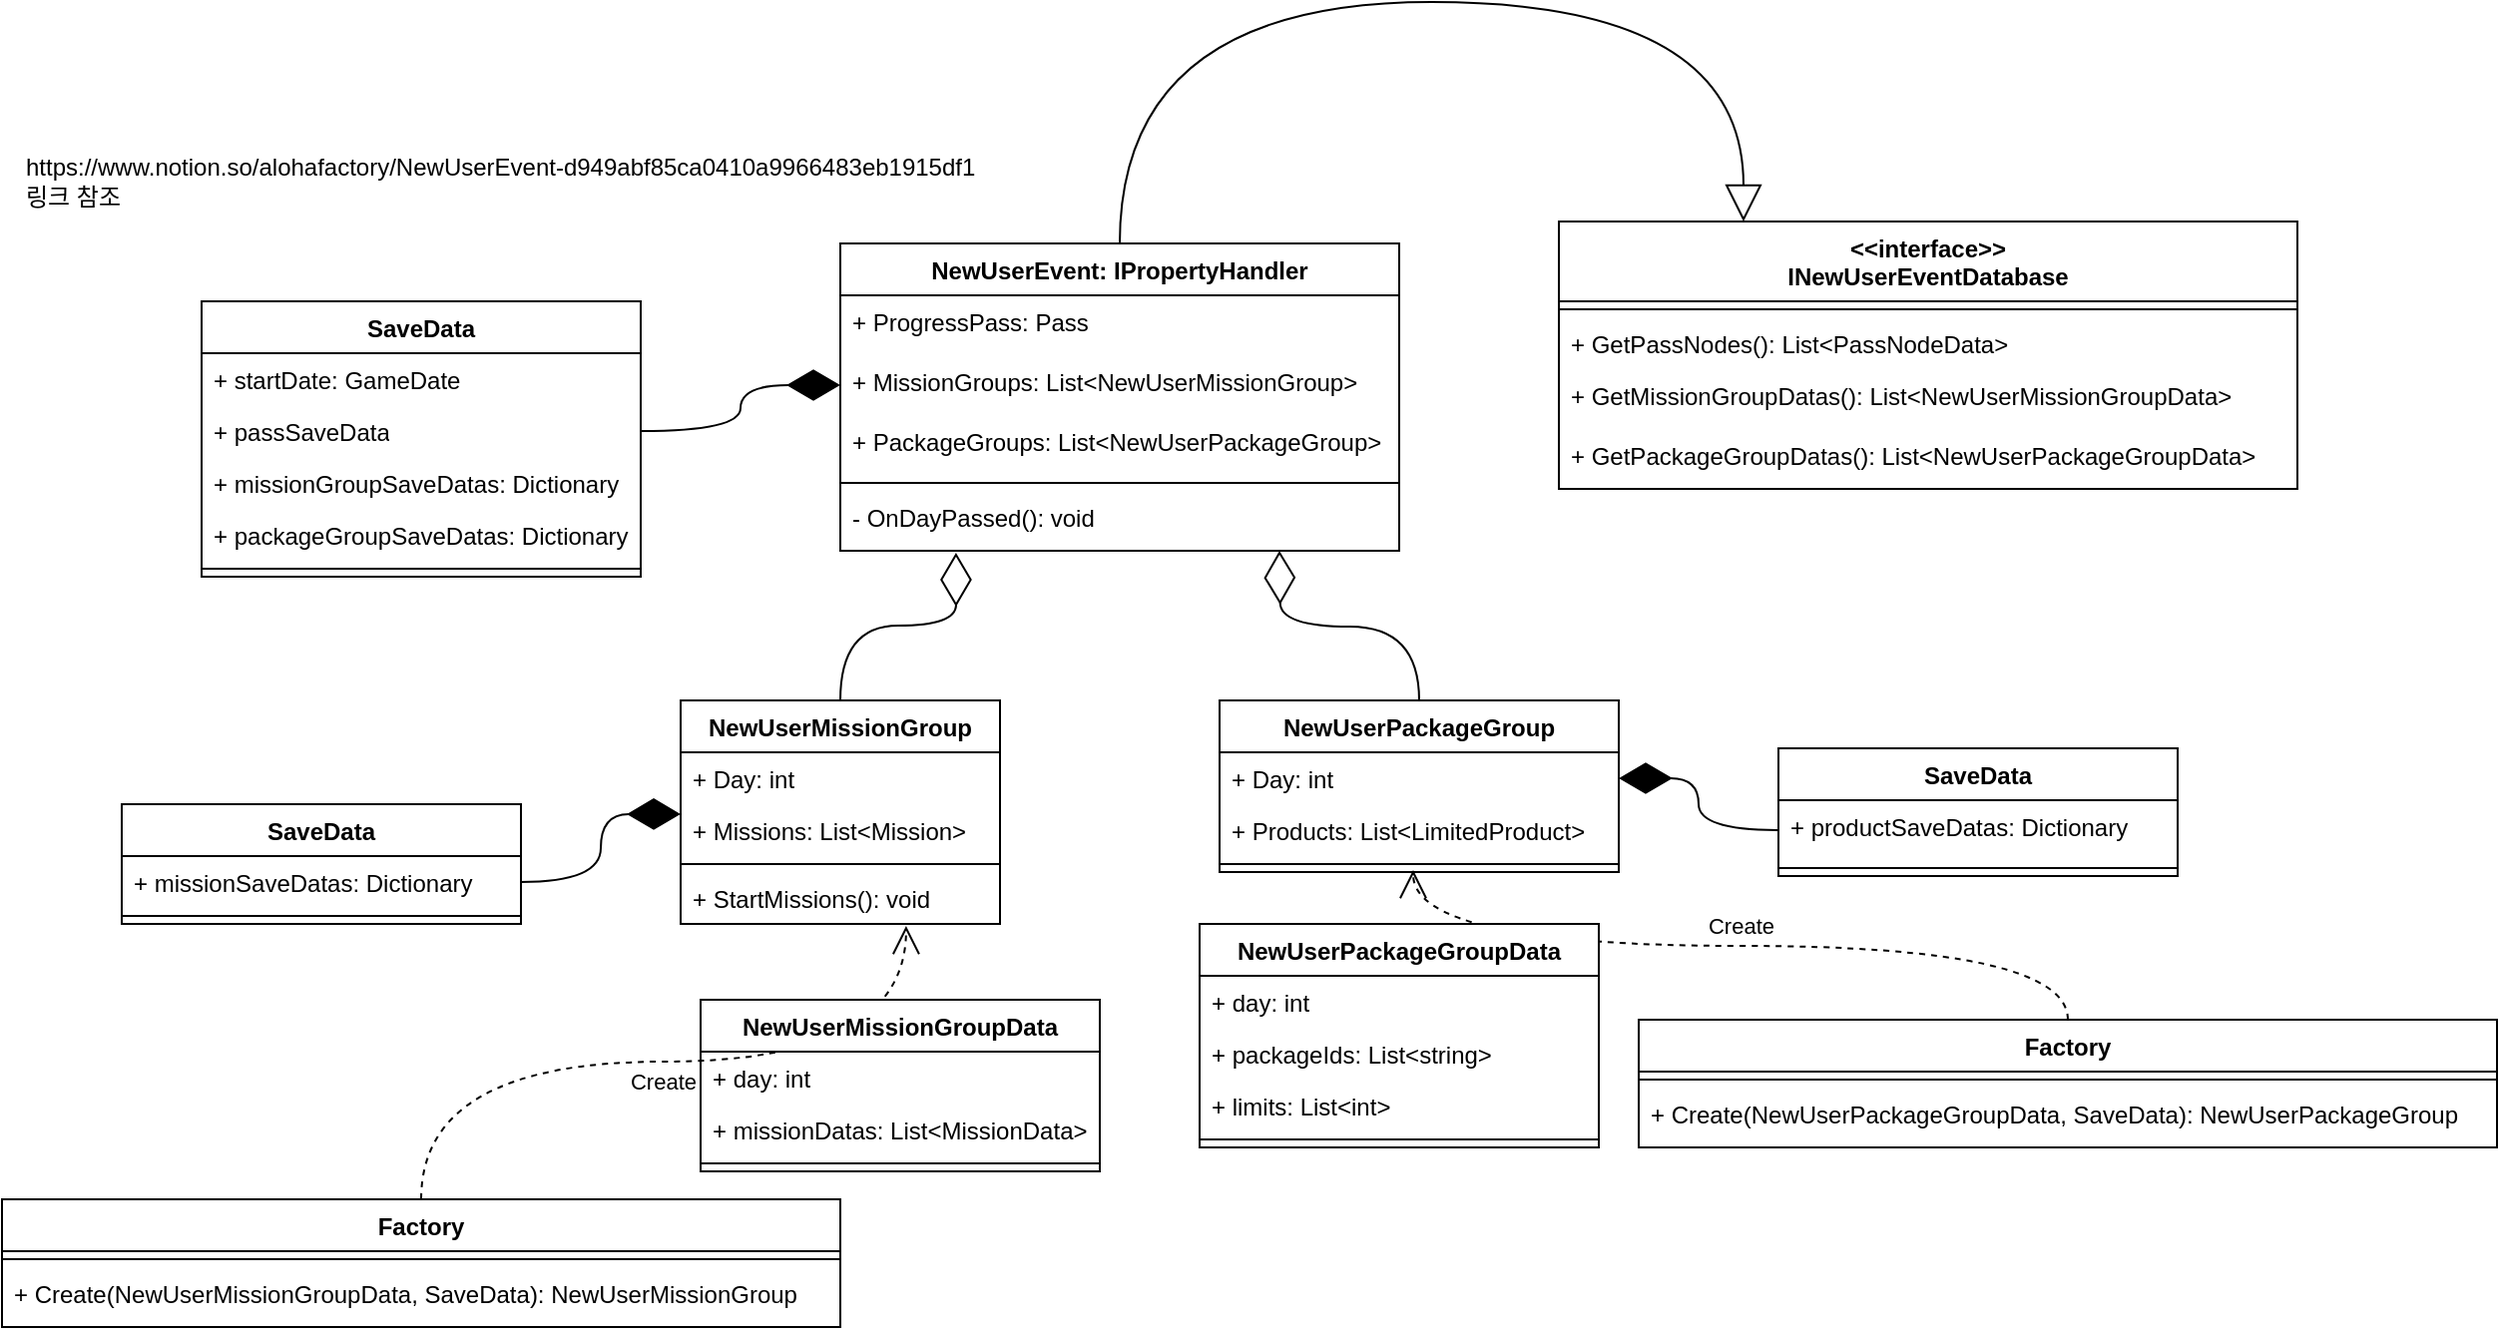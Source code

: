 <mxfile version="21.2.8" type="device">
  <diagram id="23iRSUPoRavnBvh4doch" name="Page-1">
    <mxGraphModel dx="1595" dy="1103" grid="1" gridSize="10" guides="1" tooltips="1" connect="1" arrows="1" fold="1" page="0" pageScale="1" pageWidth="827" pageHeight="1169" math="0" shadow="0">
      <root>
        <mxCell id="0" />
        <mxCell id="1" parent="0" />
        <mxCell id="3niHaFbh1h5yW3ybDSck-13" value="NewUserEvent: IPropertyHandler" style="swimlane;fontStyle=1;align=center;verticalAlign=top;childLayout=stackLayout;horizontal=1;startSize=26;horizontalStack=0;resizeParent=1;resizeParentMax=0;resizeLast=0;collapsible=1;marginBottom=0;whiteSpace=wrap;html=1;" parent="1" vertex="1">
          <mxGeometry x="180" y="-159" width="280" height="154" as="geometry" />
        </mxCell>
        <mxCell id="hnMBRAG03Oc-nCU8Ei6c-16" value="+ ProgressPass: Pass" style="text;strokeColor=none;fillColor=none;align=left;verticalAlign=top;spacingLeft=4;spacingRight=4;overflow=hidden;rotatable=0;points=[[0,0.5],[1,0.5]];portConstraint=eastwest;whiteSpace=wrap;html=1;" parent="3niHaFbh1h5yW3ybDSck-13" vertex="1">
          <mxGeometry y="26" width="280" height="30" as="geometry" />
        </mxCell>
        <mxCell id="3niHaFbh1h5yW3ybDSck-14" value="+ MissionGroups: List&amp;lt;NewUserMissionGroup&amp;gt;" style="text;strokeColor=none;fillColor=none;align=left;verticalAlign=top;spacingLeft=4;spacingRight=4;overflow=hidden;rotatable=0;points=[[0,0.5],[1,0.5]];portConstraint=eastwest;whiteSpace=wrap;html=1;" parent="3niHaFbh1h5yW3ybDSck-13" vertex="1">
          <mxGeometry y="56" width="280" height="30" as="geometry" />
        </mxCell>
        <mxCell id="hnMBRAG03Oc-nCU8Ei6c-15" value="+ PackageGroups: List&amp;lt;NewUserPackageGroup&amp;gt;" style="text;strokeColor=none;fillColor=none;align=left;verticalAlign=top;spacingLeft=4;spacingRight=4;overflow=hidden;rotatable=0;points=[[0,0.5],[1,0.5]];portConstraint=eastwest;whiteSpace=wrap;html=1;" parent="3niHaFbh1h5yW3ybDSck-13" vertex="1">
          <mxGeometry y="86" width="280" height="30" as="geometry" />
        </mxCell>
        <mxCell id="3niHaFbh1h5yW3ybDSck-15" value="" style="line;strokeWidth=1;fillColor=none;align=left;verticalAlign=middle;spacingTop=-1;spacingLeft=3;spacingRight=3;rotatable=0;labelPosition=right;points=[];portConstraint=eastwest;strokeColor=inherit;" parent="3niHaFbh1h5yW3ybDSck-13" vertex="1">
          <mxGeometry y="116" width="280" height="8" as="geometry" />
        </mxCell>
        <mxCell id="3niHaFbh1h5yW3ybDSck-16" value="- OnDayPassed(): void" style="text;strokeColor=none;fillColor=none;align=left;verticalAlign=top;spacingLeft=4;spacingRight=4;overflow=hidden;rotatable=0;points=[[0,0.5],[1,0.5]];portConstraint=eastwest;whiteSpace=wrap;html=1;" parent="3niHaFbh1h5yW3ybDSck-13" vertex="1">
          <mxGeometry y="124" width="280" height="30" as="geometry" />
        </mxCell>
        <mxCell id="hnMBRAG03Oc-nCU8Ei6c-25" value="" style="endArrow=diamondThin;endFill=0;endSize=24;html=1;rounded=0;edgeStyle=orthogonalEdgeStyle;curved=1;exitX=0.5;exitY=0;exitDx=0;exitDy=0;" parent="3niHaFbh1h5yW3ybDSck-13" source="hnMBRAG03Oc-nCU8Ei6c-5" edge="1">
          <mxGeometry width="160" relative="1" as="geometry">
            <mxPoint x="60" y="154" as="sourcePoint" />
            <mxPoint x="220" y="154" as="targetPoint" />
          </mxGeometry>
        </mxCell>
        <mxCell id="hnMBRAG03Oc-nCU8Ei6c-1" value="NewUserMissionGroup" style="swimlane;fontStyle=1;align=center;verticalAlign=top;childLayout=stackLayout;horizontal=1;startSize=26;horizontalStack=0;resizeParent=1;resizeParentMax=0;resizeLast=0;collapsible=1;marginBottom=0;whiteSpace=wrap;html=1;" parent="1" vertex="1">
          <mxGeometry x="100" y="70" width="160" height="112" as="geometry" />
        </mxCell>
        <mxCell id="hnMBRAG03Oc-nCU8Ei6c-2" value="+ Day: int" style="text;strokeColor=none;fillColor=none;align=left;verticalAlign=top;spacingLeft=4;spacingRight=4;overflow=hidden;rotatable=0;points=[[0,0.5],[1,0.5]];portConstraint=eastwest;whiteSpace=wrap;html=1;" parent="hnMBRAG03Oc-nCU8Ei6c-1" vertex="1">
          <mxGeometry y="26" width="160" height="26" as="geometry" />
        </mxCell>
        <mxCell id="hnMBRAG03Oc-nCU8Ei6c-10" value="+ Missions: List&amp;lt;Mission&amp;gt;" style="text;strokeColor=none;fillColor=none;align=left;verticalAlign=top;spacingLeft=4;spacingRight=4;overflow=hidden;rotatable=0;points=[[0,0.5],[1,0.5]];portConstraint=eastwest;whiteSpace=wrap;html=1;" parent="hnMBRAG03Oc-nCU8Ei6c-1" vertex="1">
          <mxGeometry y="52" width="160" height="26" as="geometry" />
        </mxCell>
        <mxCell id="hnMBRAG03Oc-nCU8Ei6c-3" value="" style="line;strokeWidth=1;fillColor=none;align=left;verticalAlign=middle;spacingTop=-1;spacingLeft=3;spacingRight=3;rotatable=0;labelPosition=right;points=[];portConstraint=eastwest;strokeColor=inherit;" parent="hnMBRAG03Oc-nCU8Ei6c-1" vertex="1">
          <mxGeometry y="78" width="160" height="8" as="geometry" />
        </mxCell>
        <mxCell id="hnMBRAG03Oc-nCU8Ei6c-4" value="+ StartMissions(): void" style="text;strokeColor=none;fillColor=none;align=left;verticalAlign=top;spacingLeft=4;spacingRight=4;overflow=hidden;rotatable=0;points=[[0,0.5],[1,0.5]];portConstraint=eastwest;whiteSpace=wrap;html=1;" parent="hnMBRAG03Oc-nCU8Ei6c-1" vertex="1">
          <mxGeometry y="86" width="160" height="26" as="geometry" />
        </mxCell>
        <mxCell id="hnMBRAG03Oc-nCU8Ei6c-5" value="NewUserPackageGroup" style="swimlane;fontStyle=1;align=center;verticalAlign=top;childLayout=stackLayout;horizontal=1;startSize=26;horizontalStack=0;resizeParent=1;resizeParentMax=0;resizeLast=0;collapsible=1;marginBottom=0;whiteSpace=wrap;html=1;" parent="1" vertex="1">
          <mxGeometry x="370" y="70" width="200" height="86" as="geometry" />
        </mxCell>
        <mxCell id="hnMBRAG03Oc-nCU8Ei6c-6" value="+ Day: int" style="text;strokeColor=none;fillColor=none;align=left;verticalAlign=top;spacingLeft=4;spacingRight=4;overflow=hidden;rotatable=0;points=[[0,0.5],[1,0.5]];portConstraint=eastwest;whiteSpace=wrap;html=1;" parent="hnMBRAG03Oc-nCU8Ei6c-5" vertex="1">
          <mxGeometry y="26" width="200" height="26" as="geometry" />
        </mxCell>
        <mxCell id="hnMBRAG03Oc-nCU8Ei6c-9" value="+ Products: List&amp;lt;LimitedProduct&amp;gt;" style="text;strokeColor=none;fillColor=none;align=left;verticalAlign=top;spacingLeft=4;spacingRight=4;overflow=hidden;rotatable=0;points=[[0,0.5],[1,0.5]];portConstraint=eastwest;whiteSpace=wrap;html=1;" parent="hnMBRAG03Oc-nCU8Ei6c-5" vertex="1">
          <mxGeometry y="52" width="200" height="26" as="geometry" />
        </mxCell>
        <mxCell id="hnMBRAG03Oc-nCU8Ei6c-7" value="" style="line;strokeWidth=1;fillColor=none;align=left;verticalAlign=middle;spacingTop=-1;spacingLeft=3;spacingRight=3;rotatable=0;labelPosition=right;points=[];portConstraint=eastwest;strokeColor=inherit;" parent="hnMBRAG03Oc-nCU8Ei6c-5" vertex="1">
          <mxGeometry y="78" width="200" height="8" as="geometry" />
        </mxCell>
        <mxCell id="hnMBRAG03Oc-nCU8Ei6c-17" value="SaveData" style="swimlane;fontStyle=1;align=center;verticalAlign=top;childLayout=stackLayout;horizontal=1;startSize=26;horizontalStack=0;resizeParent=1;resizeParentMax=0;resizeLast=0;collapsible=1;marginBottom=0;whiteSpace=wrap;html=1;" parent="1" vertex="1">
          <mxGeometry x="-140" y="-130" width="220" height="138" as="geometry" />
        </mxCell>
        <mxCell id="hnMBRAG03Oc-nCU8Ei6c-18" value="+ startDate: GameDate" style="text;strokeColor=none;fillColor=none;align=left;verticalAlign=top;spacingLeft=4;spacingRight=4;overflow=hidden;rotatable=0;points=[[0,0.5],[1,0.5]];portConstraint=eastwest;whiteSpace=wrap;html=1;" parent="hnMBRAG03Oc-nCU8Ei6c-17" vertex="1">
          <mxGeometry y="26" width="220" height="26" as="geometry" />
        </mxCell>
        <mxCell id="hnMBRAG03Oc-nCU8Ei6c-67" value="+ passSaveData" style="text;strokeColor=none;fillColor=none;align=left;verticalAlign=top;spacingLeft=4;spacingRight=4;overflow=hidden;rotatable=0;points=[[0,0.5],[1,0.5]];portConstraint=eastwest;whiteSpace=wrap;html=1;" parent="hnMBRAG03Oc-nCU8Ei6c-17" vertex="1">
          <mxGeometry y="52" width="220" height="26" as="geometry" />
        </mxCell>
        <mxCell id="hnMBRAG03Oc-nCU8Ei6c-21" value="+ missionGroupSaveDatas: Dictionary" style="text;strokeColor=none;fillColor=none;align=left;verticalAlign=top;spacingLeft=4;spacingRight=4;overflow=hidden;rotatable=0;points=[[0,0.5],[1,0.5]];portConstraint=eastwest;whiteSpace=wrap;html=1;" parent="hnMBRAG03Oc-nCU8Ei6c-17" vertex="1">
          <mxGeometry y="78" width="220" height="26" as="geometry" />
        </mxCell>
        <mxCell id="hnMBRAG03Oc-nCU8Ei6c-22" value="+ packageGroupSaveDatas: Dictionary" style="text;strokeColor=none;fillColor=none;align=left;verticalAlign=top;spacingLeft=4;spacingRight=4;overflow=hidden;rotatable=0;points=[[0,0.5],[1,0.5]];portConstraint=eastwest;whiteSpace=wrap;html=1;" parent="hnMBRAG03Oc-nCU8Ei6c-17" vertex="1">
          <mxGeometry y="104" width="220" height="26" as="geometry" />
        </mxCell>
        <mxCell id="hnMBRAG03Oc-nCU8Ei6c-19" value="" style="line;strokeWidth=1;fillColor=none;align=left;verticalAlign=middle;spacingTop=-1;spacingLeft=3;spacingRight=3;rotatable=0;labelPosition=right;points=[];portConstraint=eastwest;strokeColor=inherit;" parent="hnMBRAG03Oc-nCU8Ei6c-17" vertex="1">
          <mxGeometry y="130" width="220" height="8" as="geometry" />
        </mxCell>
        <mxCell id="hnMBRAG03Oc-nCU8Ei6c-24" value="" style="endArrow=diamondThin;endFill=0;endSize=24;html=1;rounded=0;edgeStyle=orthogonalEdgeStyle;curved=1;entryX=0.207;entryY=1.033;entryDx=0;entryDy=0;entryPerimeter=0;exitX=0.5;exitY=0;exitDx=0;exitDy=0;" parent="1" source="hnMBRAG03Oc-nCU8Ei6c-1" target="3niHaFbh1h5yW3ybDSck-16" edge="1">
          <mxGeometry width="160" relative="1" as="geometry">
            <mxPoint x="-20" y="34" as="sourcePoint" />
            <mxPoint x="140" y="34" as="targetPoint" />
          </mxGeometry>
        </mxCell>
        <mxCell id="hnMBRAG03Oc-nCU8Ei6c-26" value="&amp;lt;&amp;lt;interface&amp;gt;&amp;gt;&lt;br&gt;INewUserEventDatabase" style="swimlane;fontStyle=1;align=center;verticalAlign=top;childLayout=stackLayout;horizontal=1;startSize=40;horizontalStack=0;resizeParent=1;resizeParentMax=0;resizeLast=0;collapsible=1;marginBottom=0;whiteSpace=wrap;html=1;" parent="1" vertex="1">
          <mxGeometry x="540" y="-170" width="370" height="134" as="geometry" />
        </mxCell>
        <mxCell id="hnMBRAG03Oc-nCU8Ei6c-28" value="" style="line;strokeWidth=1;fillColor=none;align=left;verticalAlign=middle;spacingTop=-1;spacingLeft=3;spacingRight=3;rotatable=0;labelPosition=right;points=[];portConstraint=eastwest;strokeColor=inherit;" parent="hnMBRAG03Oc-nCU8Ei6c-26" vertex="1">
          <mxGeometry y="40" width="370" height="8" as="geometry" />
        </mxCell>
        <mxCell id="hnMBRAG03Oc-nCU8Ei6c-29" value="+ GetPassNodes(): List&amp;lt;PassNodeData&amp;gt;" style="text;strokeColor=none;fillColor=none;align=left;verticalAlign=top;spacingLeft=4;spacingRight=4;overflow=hidden;rotatable=0;points=[[0,0.5],[1,0.5]];portConstraint=eastwest;whiteSpace=wrap;html=1;" parent="hnMBRAG03Oc-nCU8Ei6c-26" vertex="1">
          <mxGeometry y="48" width="370" height="26" as="geometry" />
        </mxCell>
        <mxCell id="hnMBRAG03Oc-nCU8Ei6c-30" value="+ GetMissionGroupDatas(): List&amp;lt;NewUserMissionGroupData&amp;gt;" style="text;strokeColor=none;fillColor=none;align=left;verticalAlign=top;spacingLeft=4;spacingRight=4;overflow=hidden;rotatable=0;points=[[0,0.5],[1,0.5]];portConstraint=eastwest;whiteSpace=wrap;html=1;" parent="hnMBRAG03Oc-nCU8Ei6c-26" vertex="1">
          <mxGeometry y="74" width="370" height="30" as="geometry" />
        </mxCell>
        <mxCell id="hnMBRAG03Oc-nCU8Ei6c-31" value="+ GetPackageGroupDatas(): List&amp;lt;NewUserPackageGroupData&amp;gt;" style="text;strokeColor=none;fillColor=none;align=left;verticalAlign=top;spacingLeft=4;spacingRight=4;overflow=hidden;rotatable=0;points=[[0,0.5],[1,0.5]];portConstraint=eastwest;whiteSpace=wrap;html=1;" parent="hnMBRAG03Oc-nCU8Ei6c-26" vertex="1">
          <mxGeometry y="104" width="370" height="30" as="geometry" />
        </mxCell>
        <mxCell id="hnMBRAG03Oc-nCU8Ei6c-33" value="" style="endArrow=block;endSize=16;endFill=0;html=1;rounded=0;edgeStyle=orthogonalEdgeStyle;curved=1;exitX=0.5;exitY=0;exitDx=0;exitDy=0;entryX=0.25;entryY=0;entryDx=0;entryDy=0;" parent="1" source="3niHaFbh1h5yW3ybDSck-13" target="hnMBRAG03Oc-nCU8Ei6c-26" edge="1">
          <mxGeometry x="0.072" width="160" relative="1" as="geometry">
            <mxPoint x="250" y="-90" as="sourcePoint" />
            <mxPoint x="410" y="-90" as="targetPoint" />
            <Array as="points">
              <mxPoint x="320" y="-280" />
              <mxPoint x="633" y="-280" />
            </Array>
            <mxPoint as="offset" />
          </mxGeometry>
        </mxCell>
        <mxCell id="hnMBRAG03Oc-nCU8Ei6c-38" value="Factory" style="swimlane;fontStyle=1;align=center;verticalAlign=top;childLayout=stackLayout;horizontal=1;startSize=26;horizontalStack=0;resizeParent=1;resizeParentMax=0;resizeLast=0;collapsible=1;marginBottom=0;whiteSpace=wrap;html=1;" parent="1" vertex="1">
          <mxGeometry x="-240" y="320" width="420" height="64" as="geometry" />
        </mxCell>
        <mxCell id="hnMBRAG03Oc-nCU8Ei6c-40" value="" style="line;strokeWidth=1;fillColor=none;align=left;verticalAlign=middle;spacingTop=-1;spacingLeft=3;spacingRight=3;rotatable=0;labelPosition=right;points=[];portConstraint=eastwest;strokeColor=inherit;" parent="hnMBRAG03Oc-nCU8Ei6c-38" vertex="1">
          <mxGeometry y="26" width="420" height="8" as="geometry" />
        </mxCell>
        <mxCell id="hnMBRAG03Oc-nCU8Ei6c-41" value="+ Create(NewUserMissionGroupData, SaveData): NewUserMissionGroup" style="text;strokeColor=none;fillColor=none;align=left;verticalAlign=top;spacingLeft=4;spacingRight=4;overflow=hidden;rotatable=0;points=[[0,0.5],[1,0.5]];portConstraint=eastwest;whiteSpace=wrap;html=1;" parent="hnMBRAG03Oc-nCU8Ei6c-38" vertex="1">
          <mxGeometry y="34" width="420" height="30" as="geometry" />
        </mxCell>
        <mxCell id="hnMBRAG03Oc-nCU8Ei6c-42" value="Factory" style="swimlane;fontStyle=1;align=center;verticalAlign=top;childLayout=stackLayout;horizontal=1;startSize=26;horizontalStack=0;resizeParent=1;resizeParentMax=0;resizeLast=0;collapsible=1;marginBottom=0;whiteSpace=wrap;html=1;" parent="1" vertex="1">
          <mxGeometry x="580" y="230" width="430" height="64" as="geometry" />
        </mxCell>
        <mxCell id="hnMBRAG03Oc-nCU8Ei6c-43" value="" style="line;strokeWidth=1;fillColor=none;align=left;verticalAlign=middle;spacingTop=-1;spacingLeft=3;spacingRight=3;rotatable=0;labelPosition=right;points=[];portConstraint=eastwest;strokeColor=inherit;" parent="hnMBRAG03Oc-nCU8Ei6c-42" vertex="1">
          <mxGeometry y="26" width="430" height="8" as="geometry" />
        </mxCell>
        <mxCell id="hnMBRAG03Oc-nCU8Ei6c-44" value="+ Create(NewUserPackageGroupData, SaveData): NewUserPackageGroup" style="text;strokeColor=none;fillColor=none;align=left;verticalAlign=top;spacingLeft=4;spacingRight=4;overflow=hidden;rotatable=0;points=[[0,0.5],[1,0.5]];portConstraint=eastwest;whiteSpace=wrap;html=1;" parent="hnMBRAG03Oc-nCU8Ei6c-42" vertex="1">
          <mxGeometry y="34" width="430" height="30" as="geometry" />
        </mxCell>
        <mxCell id="hnMBRAG03Oc-nCU8Ei6c-45" value="Create" style="endArrow=open;endSize=12;dashed=1;html=1;rounded=0;exitX=0.5;exitY=0;exitDx=0;exitDy=0;entryX=0.706;entryY=1.038;entryDx=0;entryDy=0;edgeStyle=orthogonalEdgeStyle;curved=1;entryPerimeter=0;" parent="1" source="hnMBRAG03Oc-nCU8Ei6c-38" target="hnMBRAG03Oc-nCU8Ei6c-4" edge="1">
          <mxGeometry y="-10" width="160" relative="1" as="geometry">
            <mxPoint x="150" y="200" as="sourcePoint" />
            <mxPoint x="310" y="200" as="targetPoint" />
            <mxPoint as="offset" />
          </mxGeometry>
        </mxCell>
        <mxCell id="hnMBRAG03Oc-nCU8Ei6c-46" value="Create" style="endArrow=open;endSize=12;dashed=1;html=1;rounded=0;exitX=0.5;exitY=0;exitDx=0;exitDy=0;entryX=0.485;entryY=0.875;entryDx=0;entryDy=0;edgeStyle=orthogonalEdgeStyle;curved=1;entryPerimeter=0;" parent="1" source="hnMBRAG03Oc-nCU8Ei6c-42" target="hnMBRAG03Oc-nCU8Ei6c-7" edge="1">
          <mxGeometry y="-10" width="160" relative="1" as="geometry">
            <mxPoint x="-90" y="220" as="sourcePoint" />
            <mxPoint x="150" y="80" as="targetPoint" />
            <mxPoint as="offset" />
          </mxGeometry>
        </mxCell>
        <mxCell id="hnMBRAG03Oc-nCU8Ei6c-47" value="NewUserMissionGroupData" style="swimlane;fontStyle=1;align=center;verticalAlign=top;childLayout=stackLayout;horizontal=1;startSize=26;horizontalStack=0;resizeParent=1;resizeParentMax=0;resizeLast=0;collapsible=1;marginBottom=0;whiteSpace=wrap;html=1;" parent="1" vertex="1">
          <mxGeometry x="110" y="220" width="200" height="86" as="geometry" />
        </mxCell>
        <mxCell id="hnMBRAG03Oc-nCU8Ei6c-48" value="+ day: int" style="text;strokeColor=none;fillColor=none;align=left;verticalAlign=top;spacingLeft=4;spacingRight=4;overflow=hidden;rotatable=0;points=[[0,0.5],[1,0.5]];portConstraint=eastwest;whiteSpace=wrap;html=1;" parent="hnMBRAG03Oc-nCU8Ei6c-47" vertex="1">
          <mxGeometry y="26" width="200" height="26" as="geometry" />
        </mxCell>
        <mxCell id="hnMBRAG03Oc-nCU8Ei6c-52" value="+ missionDatas: List&amp;lt;MissionData&amp;gt;" style="text;strokeColor=none;fillColor=none;align=left;verticalAlign=top;spacingLeft=4;spacingRight=4;overflow=hidden;rotatable=0;points=[[0,0.5],[1,0.5]];portConstraint=eastwest;whiteSpace=wrap;html=1;" parent="hnMBRAG03Oc-nCU8Ei6c-47" vertex="1">
          <mxGeometry y="52" width="200" height="26" as="geometry" />
        </mxCell>
        <mxCell id="hnMBRAG03Oc-nCU8Ei6c-49" value="" style="line;strokeWidth=1;fillColor=none;align=left;verticalAlign=middle;spacingTop=-1;spacingLeft=3;spacingRight=3;rotatable=0;labelPosition=right;points=[];portConstraint=eastwest;strokeColor=inherit;" parent="hnMBRAG03Oc-nCU8Ei6c-47" vertex="1">
          <mxGeometry y="78" width="200" height="8" as="geometry" />
        </mxCell>
        <mxCell id="hnMBRAG03Oc-nCU8Ei6c-53" value="NewUserPackageGroupData" style="swimlane;fontStyle=1;align=center;verticalAlign=top;childLayout=stackLayout;horizontal=1;startSize=26;horizontalStack=0;resizeParent=1;resizeParentMax=0;resizeLast=0;collapsible=1;marginBottom=0;whiteSpace=wrap;html=1;" parent="1" vertex="1">
          <mxGeometry x="360" y="182" width="200" height="112" as="geometry" />
        </mxCell>
        <mxCell id="hnMBRAG03Oc-nCU8Ei6c-54" value="+ day: int" style="text;strokeColor=none;fillColor=none;align=left;verticalAlign=top;spacingLeft=4;spacingRight=4;overflow=hidden;rotatable=0;points=[[0,0.5],[1,0.5]];portConstraint=eastwest;whiteSpace=wrap;html=1;" parent="hnMBRAG03Oc-nCU8Ei6c-53" vertex="1">
          <mxGeometry y="26" width="200" height="26" as="geometry" />
        </mxCell>
        <mxCell id="hnMBRAG03Oc-nCU8Ei6c-55" value="+ packageIds: List&amp;lt;string&amp;gt;" style="text;strokeColor=none;fillColor=none;align=left;verticalAlign=top;spacingLeft=4;spacingRight=4;overflow=hidden;rotatable=0;points=[[0,0.5],[1,0.5]];portConstraint=eastwest;whiteSpace=wrap;html=1;" parent="hnMBRAG03Oc-nCU8Ei6c-53" vertex="1">
          <mxGeometry y="52" width="200" height="26" as="geometry" />
        </mxCell>
        <mxCell id="hnMBRAG03Oc-nCU8Ei6c-57" value="+ limits: List&amp;lt;int&amp;gt;" style="text;strokeColor=none;fillColor=none;align=left;verticalAlign=top;spacingLeft=4;spacingRight=4;overflow=hidden;rotatable=0;points=[[0,0.5],[1,0.5]];portConstraint=eastwest;whiteSpace=wrap;html=1;" parent="hnMBRAG03Oc-nCU8Ei6c-53" vertex="1">
          <mxGeometry y="78" width="200" height="26" as="geometry" />
        </mxCell>
        <mxCell id="hnMBRAG03Oc-nCU8Ei6c-56" value="" style="line;strokeWidth=1;fillColor=none;align=left;verticalAlign=middle;spacingTop=-1;spacingLeft=3;spacingRight=3;rotatable=0;labelPosition=right;points=[];portConstraint=eastwest;strokeColor=inherit;" parent="hnMBRAG03Oc-nCU8Ei6c-53" vertex="1">
          <mxGeometry y="104" width="200" height="8" as="geometry" />
        </mxCell>
        <mxCell id="hnMBRAG03Oc-nCU8Ei6c-58" value="SaveData" style="swimlane;fontStyle=1;align=center;verticalAlign=top;childLayout=stackLayout;horizontal=1;startSize=26;horizontalStack=0;resizeParent=1;resizeParentMax=0;resizeLast=0;collapsible=1;marginBottom=0;whiteSpace=wrap;html=1;" parent="1" vertex="1">
          <mxGeometry x="-180" y="122" width="200" height="60" as="geometry" />
        </mxCell>
        <mxCell id="hnMBRAG03Oc-nCU8Ei6c-59" value="+ missionSaveDatas: Dictionary" style="text;strokeColor=none;fillColor=none;align=left;verticalAlign=top;spacingLeft=4;spacingRight=4;overflow=hidden;rotatable=0;points=[[0,0.5],[1,0.5]];portConstraint=eastwest;whiteSpace=wrap;html=1;" parent="hnMBRAG03Oc-nCU8Ei6c-58" vertex="1">
          <mxGeometry y="26" width="200" height="26" as="geometry" />
        </mxCell>
        <mxCell id="hnMBRAG03Oc-nCU8Ei6c-60" value="" style="line;strokeWidth=1;fillColor=none;align=left;verticalAlign=middle;spacingTop=-1;spacingLeft=3;spacingRight=3;rotatable=0;labelPosition=right;points=[];portConstraint=eastwest;strokeColor=inherit;" parent="hnMBRAG03Oc-nCU8Ei6c-58" vertex="1">
          <mxGeometry y="52" width="200" height="8" as="geometry" />
        </mxCell>
        <mxCell id="hnMBRAG03Oc-nCU8Ei6c-62" value="SaveData" style="swimlane;fontStyle=1;align=center;verticalAlign=top;childLayout=stackLayout;horizontal=1;startSize=26;horizontalStack=0;resizeParent=1;resizeParentMax=0;resizeLast=0;collapsible=1;marginBottom=0;whiteSpace=wrap;html=1;" parent="1" vertex="1">
          <mxGeometry x="650" y="94" width="200" height="64" as="geometry" />
        </mxCell>
        <mxCell id="hnMBRAG03Oc-nCU8Ei6c-63" value="+ productSaveDatas: Dictionary" style="text;strokeColor=none;fillColor=none;align=left;verticalAlign=top;spacingLeft=4;spacingRight=4;overflow=hidden;rotatable=0;points=[[0,0.5],[1,0.5]];portConstraint=eastwest;whiteSpace=wrap;html=1;" parent="hnMBRAG03Oc-nCU8Ei6c-62" vertex="1">
          <mxGeometry y="26" width="200" height="30" as="geometry" />
        </mxCell>
        <mxCell id="hnMBRAG03Oc-nCU8Ei6c-64" value="" style="line;strokeWidth=1;fillColor=none;align=left;verticalAlign=middle;spacingTop=-1;spacingLeft=3;spacingRight=3;rotatable=0;labelPosition=right;points=[];portConstraint=eastwest;strokeColor=inherit;" parent="hnMBRAG03Oc-nCU8Ei6c-62" vertex="1">
          <mxGeometry y="56" width="200" height="8" as="geometry" />
        </mxCell>
        <mxCell id="hnMBRAG03Oc-nCU8Ei6c-65" value="" style="endArrow=diamondThin;endFill=1;endSize=24;html=1;rounded=0;entryX=0;entryY=0.192;entryDx=0;entryDy=0;entryPerimeter=0;exitX=1;exitY=0.5;exitDx=0;exitDy=0;edgeStyle=orthogonalEdgeStyle;curved=1;" parent="1" source="hnMBRAG03Oc-nCU8Ei6c-59" target="hnMBRAG03Oc-nCU8Ei6c-10" edge="1">
          <mxGeometry width="160" relative="1" as="geometry">
            <mxPoint x="-150" y="170" as="sourcePoint" />
            <mxPoint x="10" y="170" as="targetPoint" />
          </mxGeometry>
        </mxCell>
        <mxCell id="hnMBRAG03Oc-nCU8Ei6c-66" value="" style="endArrow=diamondThin;endFill=1;endSize=24;html=1;rounded=0;entryX=1;entryY=0.5;entryDx=0;entryDy=0;exitX=0;exitY=0.5;exitDx=0;exitDy=0;edgeStyle=orthogonalEdgeStyle;curved=1;" parent="1" source="hnMBRAG03Oc-nCU8Ei6c-63" target="hnMBRAG03Oc-nCU8Ei6c-6" edge="1">
          <mxGeometry width="160" relative="1" as="geometry">
            <mxPoint x="30" y="171" as="sourcePoint" />
            <mxPoint x="110" y="137" as="targetPoint" />
          </mxGeometry>
        </mxCell>
        <mxCell id="hnMBRAG03Oc-nCU8Ei6c-68" value="" style="endArrow=diamondThin;endFill=1;endSize=24;html=1;rounded=0;edgeStyle=orthogonalEdgeStyle;curved=1;entryX=0;entryY=0.5;entryDx=0;entryDy=0;exitX=1;exitY=0.5;exitDx=0;exitDy=0;" parent="1" source="hnMBRAG03Oc-nCU8Ei6c-67" target="3niHaFbh1h5yW3ybDSck-14" edge="1">
          <mxGeometry width="160" relative="1" as="geometry">
            <mxPoint x="160" y="80" as="sourcePoint" />
            <mxPoint x="320" y="80" as="targetPoint" />
          </mxGeometry>
        </mxCell>
        <UserObject label="https://www.notion.so/alohafactory/NewUserEvent-d949abf85ca0410a9966483eb1915df1&lt;br&gt;링크 참조" link="https://www.notion.so/alohafactory/NewUserEvent-d949abf85ca0410a9966483eb1915df1" linkTarget="_blank" id="wcXcJ30MyQ_oPjfz8REs-1">
          <mxCell style="text;html=1;strokeColor=none;fillColor=none;align=left;verticalAlign=middle;whiteSpace=wrap;rounded=0;" parent="1" vertex="1">
            <mxGeometry x="-230" y="-210" width="500" height="40" as="geometry" />
          </mxCell>
        </UserObject>
      </root>
    </mxGraphModel>
  </diagram>
</mxfile>
